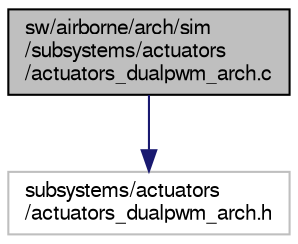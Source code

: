 digraph "sw/airborne/arch/sim/subsystems/actuators/actuators_dualpwm_arch.c"
{
  edge [fontname="FreeSans",fontsize="10",labelfontname="FreeSans",labelfontsize="10"];
  node [fontname="FreeSans",fontsize="10",shape=record];
  Node1 [label="sw/airborne/arch/sim\l/subsystems/actuators\l/actuators_dualpwm_arch.c",height=0.2,width=0.4,color="black", fillcolor="grey75", style="filled", fontcolor="black"];
  Node1 -> Node2 [color="midnightblue",fontsize="10",style="solid",fontname="FreeSans"];
  Node2 [label="subsystems/actuators\l/actuators_dualpwm_arch.h",height=0.2,width=0.4,color="grey75", fillcolor="white", style="filled"];
}
